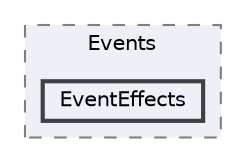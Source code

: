 digraph "Assets/Scripts/Events/EventEffects"
{
 // INTERACTIVE_SVG=YES
 // LATEX_PDF_SIZE
  bgcolor="transparent";
  edge [fontname=Helvetica,fontsize=10,labelfontname=Helvetica,labelfontsize=10];
  node [fontname=Helvetica,fontsize=10,shape=box,height=0.2,width=0.4];
  compound=true
  subgraph clusterdir_99157c1579a37a5feb67581f4df7126c {
    graph [ bgcolor="#edf0f7", pencolor="grey50", label="Events", fontname=Helvetica,fontsize=10 style="filled,dashed", URL="dir_99157c1579a37a5feb67581f4df7126c.html",tooltip=""]
  dir_8d71cfbf0045925ddf9b0383f010d640 [label="EventEffects", fillcolor="#edf0f7", color="grey25", style="filled,bold", URL="dir_8d71cfbf0045925ddf9b0383f010d640.html",tooltip=""];
  }
}
